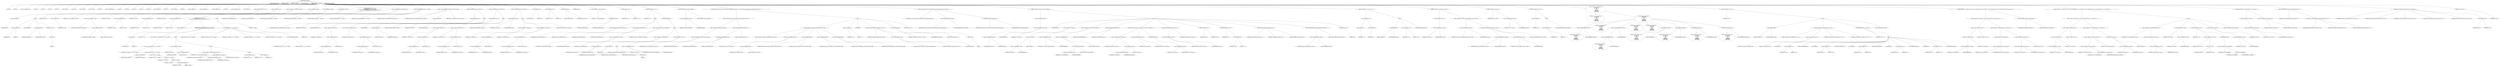digraph hostapd_notif_assoc {  
"1000129" [label = "(METHOD,hostapd_notif_assoc)" ]
"1000130" [label = "(PARAM,hostapd_data *hapd)" ]
"1000131" [label = "(PARAM,const u8 *addr)" ]
"1000132" [label = "(PARAM,const u8 *req_ies)" ]
"1000133" [label = "(PARAM,size_t req_ies_len)" ]
"1000134" [label = "(PARAM,int reassoc)" ]
"1000135" [label = "(BLOCK,,)" ]
"1000136" [label = "(LOCAL,v8: int)" ]
"1000137" [label = "(LOCAL,v9: int)" ]
"1000138" [label = "(LOCAL,v10: const unsigned __int8 *)" ]
"1000139" [label = "(LOCAL,v11: int)" ]
"1000140" [label = "(LOCAL,v12: int)" ]
"1000141" [label = "(LOCAL,v13: int)" ]
"1000142" [label = "(LOCAL,v14: int)" ]
"1000143" [label = "(LOCAL,v15: const u8 *)" ]
"1000144" [label = "(LOCAL,v16: size_t)" ]
"1000145" [label = "(LOCAL,v17: sta_info *)" ]
"1000146" [label = "(LOCAL,v18: sta_info *)" ]
"1000147" [label = "(LOCAL,v19: int)" ]
"1000148" [label = "(LOCAL,v20: wpa_state_machine *)" ]
"1000149" [label = "(LOCAL,v21: int)" ]
"1000150" [label = "(LOCAL,v22: int)" ]
"1000151" [label = "(LOCAL,v23: u8 *)" ]
"1000152" [label = "(LOCAL,v24: int)" ]
"1000153" [label = "(LOCAL,v25: u32)" ]
"1000154" [label = "(LOCAL,v26: unsigned int)" ]
"1000155" [label = "(LOCAL,v27: int)" ]
"1000156" [label = "(LOCAL,v28: wpa_event)" ]
"1000157" [label = "(LOCAL,v29: int)" ]
"1000158" [label = "(LOCAL,fmt: unsigned __int8 *)" ]
"1000159" [label = "(LOCAL,fmta: unsigned __int8 *)" ]
"1000160" [label = "(LOCAL,fmtb: unsigned __int8 *)" ]
"1000161" [label = "(LOCAL,v35: int)" ]
"1000162" [label = "(LOCAL,elems: ieee802_11_elems)" ]
"1000163" [label = "(LOCAL,buf: u8 [ 1064 ])" ]
"1000164" [label = "(CONTROL_STRUCTURE,if ( !addr ),if ( !addr ))" ]
"1000165" [label = "(<operator>.logicalNot,!addr)" ]
"1000166" [label = "(IDENTIFIER,addr,!addr)" ]
"1000167" [label = "(BLOCK,,)" ]
"1000168" [label = "(<operator>.assignment,v8 = 2)" ]
"1000169" [label = "(IDENTIFIER,v8,v8 = 2)" ]
"1000170" [label = "(LITERAL,2,v8 = 2)" ]
"1000171" [label = "(JUMP_TARGET,LABEL_30)" ]
"1000172" [label = "(wpa_printf,wpa_printf(v8, fmt))" ]
"1000173" [label = "(IDENTIFIER,v8,wpa_printf(v8, fmt))" ]
"1000174" [label = "(IDENTIFIER,fmt,wpa_printf(v8, fmt))" ]
"1000175" [label = "(RETURN,return -1;,return -1;)" ]
"1000176" [label = "(<operator>.minus,-1)" ]
"1000177" [label = "(LITERAL,1,-1)" ]
"1000178" [label = "(<operator>.assignment,v9 = *addr)" ]
"1000179" [label = "(IDENTIFIER,v9,v9 = *addr)" ]
"1000180" [label = "(<operator>.indirection,*addr)" ]
"1000181" [label = "(IDENTIFIER,addr,v9 = *addr)" ]
"1000182" [label = "(<operator>.assignment,v10 = (const unsigned __int8 *)addr[1])" ]
"1000183" [label = "(IDENTIFIER,v10,v10 = (const unsigned __int8 *)addr[1])" ]
"1000184" [label = "(<operator>.cast,(const unsigned __int8 *)addr[1])" ]
"1000185" [label = "(UNKNOWN,const unsigned __int8 *,const unsigned __int8 *)" ]
"1000186" [label = "(<operator>.indirectIndexAccess,addr[1])" ]
"1000187" [label = "(IDENTIFIER,addr,(const unsigned __int8 *)addr[1])" ]
"1000188" [label = "(LITERAL,1,(const unsigned __int8 *)addr[1])" ]
"1000189" [label = "(<operator>.assignment,v11 = addr[2])" ]
"1000190" [label = "(IDENTIFIER,v11,v11 = addr[2])" ]
"1000191" [label = "(<operator>.indirectIndexAccess,addr[2])" ]
"1000192" [label = "(IDENTIFIER,addr,v11 = addr[2])" ]
"1000193" [label = "(LITERAL,2,v11 = addr[2])" ]
"1000194" [label = "(<operator>.assignment,v12 = addr[3])" ]
"1000195" [label = "(IDENTIFIER,v12,v12 = addr[3])" ]
"1000196" [label = "(<operator>.indirectIndexAccess,addr[3])" ]
"1000197" [label = "(IDENTIFIER,addr,v12 = addr[3])" ]
"1000198" [label = "(LITERAL,3,v12 = addr[3])" ]
"1000199" [label = "(<operator>.assignment,v13 = addr[4])" ]
"1000200" [label = "(IDENTIFIER,v13,v13 = addr[4])" ]
"1000201" [label = "(<operator>.indirectIndexAccess,addr[4])" ]
"1000202" [label = "(IDENTIFIER,addr,v13 = addr[4])" ]
"1000203" [label = "(LITERAL,4,v13 = addr[4])" ]
"1000204" [label = "(CONTROL_STRUCTURE,if ( (v9 & 1) != 0\n    || !(v9 | (unsigned int)v10 | v11 | v12 | v13 | addr[5])\n    || (v35 = addr[4], v14 = memcmp(addr, hapd->own_addr, 6u), v13 = v35, !v14) ),if ( (v9 & 1) != 0\n    || !(v9 | (unsigned int)v10 | v11 | v12 | v13 | addr[5])\n    || (v35 = addr[4], v14 = memcmp(addr, hapd->own_addr, 6u), v13 = v35, !v14) ))" ]
"1000205" [label = "(<operator>.logicalOr,(v9 & 1) != 0\n    || !(v9 | (unsigned int)v10 | v11 | v12 | v13 | addr[5])\n    || (v35 = addr[4], v14 = memcmp(addr, hapd->own_addr, 6u), v13 = v35, !v14))" ]
"1000206" [label = "(<operator>.notEquals,(v9 & 1) != 0)" ]
"1000207" [label = "(<operator>.and,v9 & 1)" ]
"1000208" [label = "(IDENTIFIER,v9,v9 & 1)" ]
"1000209" [label = "(LITERAL,1,v9 & 1)" ]
"1000210" [label = "(LITERAL,0,(v9 & 1) != 0)" ]
"1000211" [label = "(<operator>.logicalOr,!(v9 | (unsigned int)v10 | v11 | v12 | v13 | addr[5])\n    || (v35 = addr[4], v14 = memcmp(addr, hapd->own_addr, 6u), v13 = v35, !v14))" ]
"1000212" [label = "(<operator>.logicalNot,!(v9 | (unsigned int)v10 | v11 | v12 | v13 | addr[5]))" ]
"1000213" [label = "(<operator>.or,v9 | (unsigned int)v10 | v11 | v12 | v13 | addr[5])" ]
"1000214" [label = "(IDENTIFIER,v9,v9 | (unsigned int)v10 | v11 | v12 | v13 | addr[5])" ]
"1000215" [label = "(<operator>.or,(unsigned int)v10 | v11 | v12 | v13 | addr[5])" ]
"1000216" [label = "(<operator>.cast,(unsigned int)v10)" ]
"1000217" [label = "(UNKNOWN,unsigned int,unsigned int)" ]
"1000218" [label = "(IDENTIFIER,v10,(unsigned int)v10)" ]
"1000219" [label = "(<operator>.or,v11 | v12 | v13 | addr[5])" ]
"1000220" [label = "(IDENTIFIER,v11,v11 | v12 | v13 | addr[5])" ]
"1000221" [label = "(<operator>.or,v12 | v13 | addr[5])" ]
"1000222" [label = "(IDENTIFIER,v12,v12 | v13 | addr[5])" ]
"1000223" [label = "(<operator>.or,v13 | addr[5])" ]
"1000224" [label = "(IDENTIFIER,v13,v13 | addr[5])" ]
"1000225" [label = "(<operator>.indirectIndexAccess,addr[5])" ]
"1000226" [label = "(IDENTIFIER,addr,v13 | addr[5])" ]
"1000227" [label = "(LITERAL,5,v13 | addr[5])" ]
"1000228" [label = "(BLOCK,,)" ]
"1000229" [label = "(<operator>.assignment,v35 = addr[4])" ]
"1000230" [label = "(IDENTIFIER,v35,v35 = addr[4])" ]
"1000231" [label = "(<operator>.indirectIndexAccess,addr[4])" ]
"1000232" [label = "(IDENTIFIER,addr,v35 = addr[4])" ]
"1000233" [label = "(LITERAL,4,v35 = addr[4])" ]
"1000234" [label = "(BLOCK,,)" ]
"1000235" [label = "(<operator>.assignment,v14 = memcmp(addr, hapd->own_addr, 6u))" ]
"1000236" [label = "(IDENTIFIER,v14,v14 = memcmp(addr, hapd->own_addr, 6u))" ]
"1000237" [label = "(memcmp,memcmp(addr, hapd->own_addr, 6u))" ]
"1000238" [label = "(IDENTIFIER,addr,memcmp(addr, hapd->own_addr, 6u))" ]
"1000239" [label = "(<operator>.indirectFieldAccess,hapd->own_addr)" ]
"1000240" [label = "(IDENTIFIER,hapd,memcmp(addr, hapd->own_addr, 6u))" ]
"1000241" [label = "(FIELD_IDENTIFIER,own_addr,own_addr)" ]
"1000242" [label = "(LITERAL,6u,memcmp(addr, hapd->own_addr, 6u))" ]
"1000243" [label = "(BLOCK,,)" ]
"1000244" [label = "(<operator>.assignment,v13 = v35)" ]
"1000245" [label = "(IDENTIFIER,v13,v13 = v35)" ]
"1000246" [label = "(IDENTIFIER,v35,v13 = v35)" ]
"1000247" [label = "(<operator>.logicalNot,!v14)" ]
"1000248" [label = "(IDENTIFIER,v14,!v14)" ]
"1000249" [label = "(BLOCK,,)" ]
"1000250" [label = "(wpa_printf,wpa_printf(2, v10, v11, v12, v13, addr[5]))" ]
"1000251" [label = "(LITERAL,2,wpa_printf(2, v10, v11, v12, v13, addr[5]))" ]
"1000252" [label = "(IDENTIFIER,v10,wpa_printf(2, v10, v11, v12, v13, addr[5]))" ]
"1000253" [label = "(IDENTIFIER,v11,wpa_printf(2, v10, v11, v12, v13, addr[5]))" ]
"1000254" [label = "(IDENTIFIER,v12,wpa_printf(2, v10, v11, v12, v13, addr[5]))" ]
"1000255" [label = "(IDENTIFIER,v13,wpa_printf(2, v10, v11, v12, v13, addr[5]))" ]
"1000256" [label = "(<operator>.indirectIndexAccess,addr[5])" ]
"1000257" [label = "(IDENTIFIER,addr,wpa_printf(2, v10, v11, v12, v13, addr[5]))" ]
"1000258" [label = "(LITERAL,5,wpa_printf(2, v10, v11, v12, v13, addr[5]))" ]
"1000259" [label = "(RETURN,return 0;,return 0;)" ]
"1000260" [label = "(LITERAL,0,return 0;)" ]
"1000261" [label = "(random_add_randomness,random_add_randomness(addr, 6u))" ]
"1000262" [label = "(IDENTIFIER,addr,random_add_randomness(addr, 6u))" ]
"1000263" [label = "(LITERAL,6u,random_add_randomness(addr, 6u))" ]
"1000264" [label = "(hostapd_logger,hostapd_logger(hapd, addr, 1u, 2, \"associated\"))" ]
"1000265" [label = "(IDENTIFIER,hapd,hostapd_logger(hapd, addr, 1u, 2, \"associated\"))" ]
"1000266" [label = "(IDENTIFIER,addr,hostapd_logger(hapd, addr, 1u, 2, \"associated\"))" ]
"1000267" [label = "(LITERAL,1u,hostapd_logger(hapd, addr, 1u, 2, \"associated\"))" ]
"1000268" [label = "(LITERAL,2,hostapd_logger(hapd, addr, 1u, 2, \"associated\"))" ]
"1000269" [label = "(LITERAL,\"associated\",hostapd_logger(hapd, addr, 1u, 2, \"associated\"))" ]
"1000270" [label = "(ieee802_11_parse_elems,ieee802_11_parse_elems(req_ies, req_ies_len, &elems, 0))" ]
"1000271" [label = "(IDENTIFIER,req_ies,ieee802_11_parse_elems(req_ies, req_ies_len, &elems, 0))" ]
"1000272" [label = "(IDENTIFIER,req_ies_len,ieee802_11_parse_elems(req_ies, req_ies_len, &elems, 0))" ]
"1000273" [label = "(<operator>.addressOf,&elems)" ]
"1000274" [label = "(IDENTIFIER,elems,ieee802_11_parse_elems(req_ies, req_ies_len, &elems, 0))" ]
"1000275" [label = "(LITERAL,0,ieee802_11_parse_elems(req_ies, req_ies_len, &elems, 0))" ]
"1000276" [label = "(CONTROL_STRUCTURE,if ( elems.wps_ie ),if ( elems.wps_ie ))" ]
"1000277" [label = "(<operator>.fieldAccess,elems.wps_ie)" ]
"1000278" [label = "(IDENTIFIER,elems,if ( elems.wps_ie ))" ]
"1000279" [label = "(FIELD_IDENTIFIER,wps_ie,wps_ie)" ]
"1000280" [label = "(BLOCK,,)" ]
"1000281" [label = "(<operator>.assignment,v15 = elems.wps_ie - 2)" ]
"1000282" [label = "(IDENTIFIER,v15,v15 = elems.wps_ie - 2)" ]
"1000283" [label = "(<operator>.subtraction,elems.wps_ie - 2)" ]
"1000284" [label = "(<operator>.fieldAccess,elems.wps_ie)" ]
"1000285" [label = "(IDENTIFIER,elems,elems.wps_ie - 2)" ]
"1000286" [label = "(FIELD_IDENTIFIER,wps_ie,wps_ie)" ]
"1000287" [label = "(LITERAL,2,elems.wps_ie - 2)" ]
"1000288" [label = "(<operator>.assignment,v16 = elems.wps_ie_len + 2)" ]
"1000289" [label = "(IDENTIFIER,v16,v16 = elems.wps_ie_len + 2)" ]
"1000290" [label = "(<operator>.addition,elems.wps_ie_len + 2)" ]
"1000291" [label = "(<operator>.fieldAccess,elems.wps_ie_len)" ]
"1000292" [label = "(IDENTIFIER,elems,elems.wps_ie_len + 2)" ]
"1000293" [label = "(FIELD_IDENTIFIER,wps_ie_len,wps_ie_len)" ]
"1000294" [label = "(LITERAL,2,elems.wps_ie_len + 2)" ]
"1000295" [label = "(JUMP_TARGET,LABEL_11)" ]
"1000296" [label = "(wpa_printf,wpa_printf(2, fmta))" ]
"1000297" [label = "(LITERAL,2,wpa_printf(2, fmta))" ]
"1000298" [label = "(IDENTIFIER,fmta,wpa_printf(2, fmta))" ]
"1000299" [label = "(CONTROL_STRUCTURE,goto LABEL_15;,goto LABEL_15;)" ]
"1000300" [label = "(CONTROL_STRUCTURE,if ( elems.rsn_ie ),if ( elems.rsn_ie ))" ]
"1000301" [label = "(<operator>.fieldAccess,elems.rsn_ie)" ]
"1000302" [label = "(IDENTIFIER,elems,if ( elems.rsn_ie ))" ]
"1000303" [label = "(FIELD_IDENTIFIER,rsn_ie,rsn_ie)" ]
"1000304" [label = "(BLOCK,,)" ]
"1000305" [label = "(<operator>.assignment,v15 = elems.rsn_ie - 2)" ]
"1000306" [label = "(IDENTIFIER,v15,v15 = elems.rsn_ie - 2)" ]
"1000307" [label = "(<operator>.subtraction,elems.rsn_ie - 2)" ]
"1000308" [label = "(<operator>.fieldAccess,elems.rsn_ie)" ]
"1000309" [label = "(IDENTIFIER,elems,elems.rsn_ie - 2)" ]
"1000310" [label = "(FIELD_IDENTIFIER,rsn_ie,rsn_ie)" ]
"1000311" [label = "(LITERAL,2,elems.rsn_ie - 2)" ]
"1000312" [label = "(<operator>.assignment,v16 = elems.rsn_ie_len + 2)" ]
"1000313" [label = "(IDENTIFIER,v16,v16 = elems.rsn_ie_len + 2)" ]
"1000314" [label = "(<operator>.addition,elems.rsn_ie_len + 2)" ]
"1000315" [label = "(<operator>.fieldAccess,elems.rsn_ie_len)" ]
"1000316" [label = "(IDENTIFIER,elems,elems.rsn_ie_len + 2)" ]
"1000317" [label = "(FIELD_IDENTIFIER,rsn_ie_len,rsn_ie_len)" ]
"1000318" [label = "(LITERAL,2,elems.rsn_ie_len + 2)" ]
"1000319" [label = "(CONTROL_STRUCTURE,goto LABEL_11;,goto LABEL_11;)" ]
"1000320" [label = "(CONTROL_STRUCTURE,if ( elems.wpa_ie ),if ( elems.wpa_ie ))" ]
"1000321" [label = "(<operator>.fieldAccess,elems.wpa_ie)" ]
"1000322" [label = "(IDENTIFIER,elems,if ( elems.wpa_ie ))" ]
"1000323" [label = "(FIELD_IDENTIFIER,wpa_ie,wpa_ie)" ]
"1000324" [label = "(BLOCK,,)" ]
"1000325" [label = "(<operator>.assignment,v15 = elems.wpa_ie - 2)" ]
"1000326" [label = "(IDENTIFIER,v15,v15 = elems.wpa_ie - 2)" ]
"1000327" [label = "(<operator>.subtraction,elems.wpa_ie - 2)" ]
"1000328" [label = "(<operator>.fieldAccess,elems.wpa_ie)" ]
"1000329" [label = "(IDENTIFIER,elems,elems.wpa_ie - 2)" ]
"1000330" [label = "(FIELD_IDENTIFIER,wpa_ie,wpa_ie)" ]
"1000331" [label = "(LITERAL,2,elems.wpa_ie - 2)" ]
"1000332" [label = "(<operator>.assignment,v16 = elems.wpa_ie_len + 2)" ]
"1000333" [label = "(IDENTIFIER,v16,v16 = elems.wpa_ie_len + 2)" ]
"1000334" [label = "(<operator>.addition,elems.wpa_ie_len + 2)" ]
"1000335" [label = "(<operator>.fieldAccess,elems.wpa_ie_len)" ]
"1000336" [label = "(IDENTIFIER,elems,elems.wpa_ie_len + 2)" ]
"1000337" [label = "(FIELD_IDENTIFIER,wpa_ie_len,wpa_ie_len)" ]
"1000338" [label = "(LITERAL,2,elems.wpa_ie_len + 2)" ]
"1000339" [label = "(CONTROL_STRUCTURE,goto LABEL_11;,goto LABEL_11;)" ]
"1000340" [label = "(<operator>.assignment,v16 = 0)" ]
"1000341" [label = "(IDENTIFIER,v16,v16 = 0)" ]
"1000342" [label = "(LITERAL,0,v16 = 0)" ]
"1000343" [label = "(<operator>.assignment,v15 = 0)" ]
"1000344" [label = "(IDENTIFIER,v15,v15 = 0)" ]
"1000345" [label = "(LITERAL,0,v15 = 0)" ]
"1000346" [label = "(wpa_printf,wpa_printf(2, fmta))" ]
"1000347" [label = "(LITERAL,2,wpa_printf(2, fmta))" ]
"1000348" [label = "(IDENTIFIER,fmta,wpa_printf(2, fmta))" ]
"1000349" [label = "(JUMP_TARGET,LABEL_15)" ]
"1000350" [label = "(<operator>.assignment,v17 = ap_get_sta(hapd, addr))" ]
"1000351" [label = "(IDENTIFIER,v17,v17 = ap_get_sta(hapd, addr))" ]
"1000352" [label = "(ap_get_sta,ap_get_sta(hapd, addr))" ]
"1000353" [label = "(IDENTIFIER,hapd,ap_get_sta(hapd, addr))" ]
"1000354" [label = "(IDENTIFIER,addr,ap_get_sta(hapd, addr))" ]
"1000355" [label = "(<operator>.assignment,v18 = v17)" ]
"1000356" [label = "(IDENTIFIER,v18,v18 = v17)" ]
"1000357" [label = "(IDENTIFIER,v17,v18 = v17)" ]
"1000358" [label = "(CONTROL_STRUCTURE,if ( v17 ),if ( v17 ))" ]
"1000359" [label = "(IDENTIFIER,v17,if ( v17 ))" ]
"1000360" [label = "(BLOCK,,)" ]
"1000361" [label = "(ap_sta_no_session_timeout,ap_sta_no_session_timeout(hapd, v17))" ]
"1000362" [label = "(IDENTIFIER,hapd,ap_sta_no_session_timeout(hapd, v17))" ]
"1000363" [label = "(IDENTIFIER,v17,ap_sta_no_session_timeout(hapd, v17))" ]
"1000364" [label = "(accounting_sta_stop,accounting_sta_stop(hapd, v18))" ]
"1000365" [label = "(IDENTIFIER,hapd,accounting_sta_stop(hapd, v18))" ]
"1000366" [label = "(IDENTIFIER,v18,accounting_sta_stop(hapd, v18))" ]
"1000367" [label = "(<operator>.assignment,v18->timeout_next = STA_NULLFUNC)" ]
"1000368" [label = "(<operator>.indirectFieldAccess,v18->timeout_next)" ]
"1000369" [label = "(IDENTIFIER,v18,v18->timeout_next = STA_NULLFUNC)" ]
"1000370" [label = "(FIELD_IDENTIFIER,timeout_next,timeout_next)" ]
"1000371" [label = "(IDENTIFIER,STA_NULLFUNC,v18->timeout_next = STA_NULLFUNC)" ]
"1000372" [label = "(CONTROL_STRUCTURE,else,else)" ]
"1000373" [label = "(BLOCK,,)" ]
"1000374" [label = "(<operator>.assignment,v18 = ap_sta_add(hapd, addr))" ]
"1000375" [label = "(IDENTIFIER,v18,v18 = ap_sta_add(hapd, addr))" ]
"1000376" [label = "(ap_sta_add,ap_sta_add(hapd, addr))" ]
"1000377" [label = "(IDENTIFIER,hapd,ap_sta_add(hapd, addr))" ]
"1000378" [label = "(IDENTIFIER,addr,ap_sta_add(hapd, addr))" ]
"1000379" [label = "(CONTROL_STRUCTURE,if ( !v18 ),if ( !v18 ))" ]
"1000380" [label = "(<operator>.logicalNot,!v18)" ]
"1000381" [label = "(IDENTIFIER,v18,!v18)" ]
"1000382" [label = "(BLOCK,,)" ]
"1000383" [label = "(hostapd_drv_sta_disassoc,hostapd_drv_sta_disassoc(hapd, addr, 5))" ]
"1000384" [label = "(IDENTIFIER,hapd,hostapd_drv_sta_disassoc(hapd, addr, 5))" ]
"1000385" [label = "(IDENTIFIER,addr,hostapd_drv_sta_disassoc(hapd, addr, 5))" ]
"1000386" [label = "(LITERAL,5,hostapd_drv_sta_disassoc(hapd, addr, 5))" ]
"1000387" [label = "(RETURN,return -1;,return -1;)" ]
"1000388" [label = "(<operator>.minus,-1)" ]
"1000389" [label = "(LITERAL,1,-1)" ]
"1000390" [label = "(<operators>.assignmentAnd,v18->flags &= 0xFFFECFFF)" ]
"1000391" [label = "(<operator>.indirectFieldAccess,v18->flags)" ]
"1000392" [label = "(IDENTIFIER,v18,v18->flags &= 0xFFFECFFF)" ]
"1000393" [label = "(FIELD_IDENTIFIER,flags,flags)" ]
"1000394" [label = "(LITERAL,0xFFFECFFF,v18->flags &= 0xFFFECFFF)" ]
"1000395" [label = "(CONTROL_STRUCTURE,if ( !hapd->iface->drv_max_acl_mac_addrs && hostapd_check_acl(hapd, addr, 0) != 1 ),if ( !hapd->iface->drv_max_acl_mac_addrs && hostapd_check_acl(hapd, addr, 0) != 1 ))" ]
"1000396" [label = "(<operator>.logicalAnd,!hapd->iface->drv_max_acl_mac_addrs && hostapd_check_acl(hapd, addr, 0) != 1)" ]
"1000397" [label = "(<operator>.logicalNot,!hapd->iface->drv_max_acl_mac_addrs)" ]
"1000398" [label = "(<operator>.indirectFieldAccess,hapd->iface->drv_max_acl_mac_addrs)" ]
"1000399" [label = "(<operator>.indirectFieldAccess,hapd->iface)" ]
"1000400" [label = "(IDENTIFIER,hapd,!hapd->iface->drv_max_acl_mac_addrs)" ]
"1000401" [label = "(FIELD_IDENTIFIER,iface,iface)" ]
"1000402" [label = "(FIELD_IDENTIFIER,drv_max_acl_mac_addrs,drv_max_acl_mac_addrs)" ]
"1000403" [label = "(<operator>.notEquals,hostapd_check_acl(hapd, addr, 0) != 1)" ]
"1000404" [label = "(hostapd_check_acl,hostapd_check_acl(hapd, addr, 0))" ]
"1000405" [label = "(IDENTIFIER,hapd,hostapd_check_acl(hapd, addr, 0))" ]
"1000406" [label = "(IDENTIFIER,addr,hostapd_check_acl(hapd, addr, 0))" ]
"1000407" [label = "(LITERAL,0,hostapd_check_acl(hapd, addr, 0))" ]
"1000408" [label = "(LITERAL,1,hostapd_check_acl(hapd, addr, 0) != 1)" ]
"1000409" [label = "(BLOCK,,)" ]
"1000410" [label = "(wpa_printf,wpa_printf(3, (const unsigned __int8 *)addr[2], addr[3], addr[4], addr[5]))" ]
"1000411" [label = "(LITERAL,3,wpa_printf(3, (const unsigned __int8 *)addr[2], addr[3], addr[4], addr[5]))" ]
"1000412" [label = "(<operator>.cast,(const unsigned __int8 *)addr[2])" ]
"1000413" [label = "(UNKNOWN,const unsigned __int8 *,const unsigned __int8 *)" ]
"1000414" [label = "(<operator>.indirectIndexAccess,addr[2])" ]
"1000415" [label = "(IDENTIFIER,addr,(const unsigned __int8 *)addr[2])" ]
"1000416" [label = "(LITERAL,2,(const unsigned __int8 *)addr[2])" ]
"1000417" [label = "(<operator>.indirectIndexAccess,addr[3])" ]
"1000418" [label = "(IDENTIFIER,addr,wpa_printf(3, (const unsigned __int8 *)addr[2], addr[3], addr[4], addr[5]))" ]
"1000419" [label = "(LITERAL,3,wpa_printf(3, (const unsigned __int8 *)addr[2], addr[3], addr[4], addr[5]))" ]
"1000420" [label = "(<operator>.indirectIndexAccess,addr[4])" ]
"1000421" [label = "(IDENTIFIER,addr,wpa_printf(3, (const unsigned __int8 *)addr[2], addr[3], addr[4], addr[5]))" ]
"1000422" [label = "(LITERAL,4,wpa_printf(3, (const unsigned __int8 *)addr[2], addr[3], addr[4], addr[5]))" ]
"1000423" [label = "(<operator>.indirectIndexAccess,addr[5])" ]
"1000424" [label = "(IDENTIFIER,addr,wpa_printf(3, (const unsigned __int8 *)addr[2], addr[3], addr[4], addr[5]))" ]
"1000425" [label = "(LITERAL,5,wpa_printf(3, (const unsigned __int8 *)addr[2], addr[3], addr[4], addr[5]))" ]
"1000426" [label = "(<operator>.assignment,v19 = 1)" ]
"1000427" [label = "(IDENTIFIER,v19,v19 = 1)" ]
"1000428" [label = "(LITERAL,1,v19 = 1)" ]
"1000429" [label = "(JUMP_TARGET,fail)" ]
"1000430" [label = "(hostapd_drv_sta_disassoc,hostapd_drv_sta_disassoc(hapd, v18->addr, v19))" ]
"1000431" [label = "(IDENTIFIER,hapd,hostapd_drv_sta_disassoc(hapd, v18->addr, v19))" ]
"1000432" [label = "(<operator>.indirectFieldAccess,v18->addr)" ]
"1000433" [label = "(IDENTIFIER,v18,hostapd_drv_sta_disassoc(hapd, v18->addr, v19))" ]
"1000434" [label = "(FIELD_IDENTIFIER,addr,addr)" ]
"1000435" [label = "(IDENTIFIER,v19,hostapd_drv_sta_disassoc(hapd, v18->addr, v19))" ]
"1000436" [label = "(ap_free_sta,ap_free_sta(hapd, v18))" ]
"1000437" [label = "(IDENTIFIER,hapd,ap_free_sta(hapd, v18))" ]
"1000438" [label = "(IDENTIFIER,v18,ap_free_sta(hapd, v18))" ]
"1000439" [label = "(RETURN,return -1;,return -1;)" ]
"1000440" [label = "(<operator>.minus,-1)" ]
"1000441" [label = "(LITERAL,1,-1)" ]
"1000442" [label = "(ap_copy_sta_supp_op_classes,ap_copy_sta_supp_op_classes(v18, elems.supp_op_classes, elems.supp_op_classes_len))" ]
"1000443" [label = "(IDENTIFIER,v18,ap_copy_sta_supp_op_classes(v18, elems.supp_op_classes, elems.supp_op_classes_len))" ]
"1000444" [label = "(<operator>.fieldAccess,elems.supp_op_classes)" ]
"1000445" [label = "(IDENTIFIER,elems,ap_copy_sta_supp_op_classes(v18, elems.supp_op_classes, elems.supp_op_classes_len))" ]
"1000446" [label = "(FIELD_IDENTIFIER,supp_op_classes,supp_op_classes)" ]
"1000447" [label = "(<operator>.fieldAccess,elems.supp_op_classes_len)" ]
"1000448" [label = "(IDENTIFIER,elems,ap_copy_sta_supp_op_classes(v18, elems.supp_op_classes, elems.supp_op_classes_len))" ]
"1000449" [label = "(FIELD_IDENTIFIER,supp_op_classes_len,supp_op_classes_len)" ]
"1000450" [label = "(CONTROL_STRUCTURE,if ( !hapd->conf->wpa ),if ( !hapd->conf->wpa ))" ]
"1000451" [label = "(<operator>.logicalNot,!hapd->conf->wpa)" ]
"1000452" [label = "(<operator>.indirectFieldAccess,hapd->conf->wpa)" ]
"1000453" [label = "(<operator>.indirectFieldAccess,hapd->conf)" ]
"1000454" [label = "(IDENTIFIER,hapd,!hapd->conf->wpa)" ]
"1000455" [label = "(FIELD_IDENTIFIER,conf,conf)" ]
"1000456" [label = "(FIELD_IDENTIFIER,wpa,wpa)" ]
"1000457" [label = "(BLOCK,,)" ]
"1000458" [label = "(JUMP_TARGET,LABEL_52)" ]
"1000459" [label = "(<operator>.assignment,v27 = v18->flags & 2)" ]
"1000460" [label = "(IDENTIFIER,v27,v27 = v18->flags & 2)" ]
"1000461" [label = "(<operator>.and,v18->flags & 2)" ]
"1000462" [label = "(<operator>.indirectFieldAccess,v18->flags)" ]
"1000463" [label = "(IDENTIFIER,v18,v18->flags & 2)" ]
"1000464" [label = "(FIELD_IDENTIFIER,flags,flags)" ]
"1000465" [label = "(LITERAL,2,v18->flags & 2)" ]
"1000466" [label = "(<operator>.assignment,v18->flags = v18->flags & 0xFFF7FFFF | 3)" ]
"1000467" [label = "(<operator>.indirectFieldAccess,v18->flags)" ]
"1000468" [label = "(IDENTIFIER,v18,v18->flags = v18->flags & 0xFFF7FFFF | 3)" ]
"1000469" [label = "(FIELD_IDENTIFIER,flags,flags)" ]
"1000470" [label = "(<operator>.or,v18->flags & 0xFFF7FFFF | 3)" ]
"1000471" [label = "(<operator>.and,v18->flags & 0xFFF7FFFF)" ]
"1000472" [label = "(<operator>.indirectFieldAccess,v18->flags)" ]
"1000473" [label = "(IDENTIFIER,v18,v18->flags & 0xFFF7FFFF)" ]
"1000474" [label = "(FIELD_IDENTIFIER,flags,flags)" ]
"1000475" [label = "(LITERAL,0xFFF7FFFF,v18->flags & 0xFFF7FFFF)" ]
"1000476" [label = "(LITERAL,3,v18->flags & 0xFFF7FFFF | 3)" ]
"1000477" [label = "(hostapd_set_sta_flags,hostapd_set_sta_flags(hapd, v18))" ]
"1000478" [label = "(IDENTIFIER,hapd,hostapd_set_sta_flags(hapd, v18))" ]
"1000479" [label = "(IDENTIFIER,v18,hostapd_set_sta_flags(hapd, v18))" ]
"1000480" [label = "(CONTROL_STRUCTURE,if ( reassoc && v18->auth_alg == 2 ),if ( reassoc && v18->auth_alg == 2 ))" ]
"1000481" [label = "(<operator>.logicalAnd,reassoc && v18->auth_alg == 2)" ]
"1000482" [label = "(IDENTIFIER,reassoc,reassoc && v18->auth_alg == 2)" ]
"1000483" [label = "(<operator>.equals,v18->auth_alg == 2)" ]
"1000484" [label = "(<operator>.indirectFieldAccess,v18->auth_alg)" ]
"1000485" [label = "(IDENTIFIER,v18,v18->auth_alg == 2)" ]
"1000486" [label = "(FIELD_IDENTIFIER,auth_alg,auth_alg)" ]
"1000487" [label = "(LITERAL,2,v18->auth_alg == 2)" ]
"1000488" [label = "(<operator>.assignment,v28 = WPA_ASSOC_FT)" ]
"1000489" [label = "(IDENTIFIER,v28,v28 = WPA_ASSOC_FT)" ]
"1000490" [label = "(IDENTIFIER,WPA_ASSOC_FT,v28 = WPA_ASSOC_FT)" ]
"1000491" [label = "(CONTROL_STRUCTURE,else,else)" ]
"1000492" [label = "(<operator>.assignment,v28 = WPA_ASSOC)" ]
"1000493" [label = "(IDENTIFIER,v28,v28 = WPA_ASSOC)" ]
"1000494" [label = "(IDENTIFIER,WPA_ASSOC,v28 = WPA_ASSOC)" ]
"1000495" [label = "(wpa_auth_sm_event,wpa_auth_sm_event(v18->wpa_sm, v28))" ]
"1000496" [label = "(<operator>.indirectFieldAccess,v18->wpa_sm)" ]
"1000497" [label = "(IDENTIFIER,v18,wpa_auth_sm_event(v18->wpa_sm, v28))" ]
"1000498" [label = "(FIELD_IDENTIFIER,wpa_sm,wpa_sm)" ]
"1000499" [label = "(IDENTIFIER,v28,wpa_auth_sm_event(v18->wpa_sm, v28))" ]
"1000500" [label = "(<operator>.assignment,v29 = v27)" ]
"1000501" [label = "(IDENTIFIER,v29,v29 = v27)" ]
"1000502" [label = "(IDENTIFIER,v27,v29 = v27)" ]
"1000503" [label = "(CONTROL_STRUCTURE,if ( v27 ),if ( v27 ))" ]
"1000504" [label = "(IDENTIFIER,v27,if ( v27 ))" ]
"1000505" [label = "(<operator>.assignment,v29 = 1)" ]
"1000506" [label = "(IDENTIFIER,v29,v29 = 1)" ]
"1000507" [label = "(LITERAL,1,v29 = 1)" ]
"1000508" [label = "(hostapd_new_assoc_sta,hostapd_new_assoc_sta(hapd, v18, v29))" ]
"1000509" [label = "(IDENTIFIER,hapd,hostapd_new_assoc_sta(hapd, v18, v29))" ]
"1000510" [label = "(IDENTIFIER,v18,hostapd_new_assoc_sta(hapd, v18, v29))" ]
"1000511" [label = "(IDENTIFIER,v29,hostapd_new_assoc_sta(hapd, v18, v29))" ]
"1000512" [label = "(ieee802_1x_notify_port_enabled,ieee802_1x_notify_port_enabled(v18->eapol_sm, 1))" ]
"1000513" [label = "(<operator>.indirectFieldAccess,v18->eapol_sm)" ]
"1000514" [label = "(IDENTIFIER,v18,ieee802_1x_notify_port_enabled(v18->eapol_sm, 1))" ]
"1000515" [label = "(FIELD_IDENTIFIER,eapol_sm,eapol_sm)" ]
"1000516" [label = "(LITERAL,1,ieee802_1x_notify_port_enabled(v18->eapol_sm, 1))" ]
"1000517" [label = "(RETURN,return 0;,return 0;)" ]
"1000518" [label = "(LITERAL,0,return 0;)" ]
"1000519" [label = "(CONTROL_STRUCTURE,if ( !v15 || !v16 ),if ( !v15 || !v16 ))" ]
"1000520" [label = "(<operator>.logicalOr,!v15 || !v16)" ]
"1000521" [label = "(<operator>.logicalNot,!v15)" ]
"1000522" [label = "(IDENTIFIER,v15,!v15)" ]
"1000523" [label = "(<operator>.logicalNot,!v16)" ]
"1000524" [label = "(IDENTIFIER,v16,!v16)" ]
"1000525" [label = "(BLOCK,,)" ]
"1000526" [label = "(wpa_printf,wpa_printf(2, fmt))" ]
"1000527" [label = "(LITERAL,2,wpa_printf(2, fmt))" ]
"1000528" [label = "(IDENTIFIER,fmt,wpa_printf(2, fmt))" ]
"1000529" [label = "(<operator>.assignment,v19 = 13)" ]
"1000530" [label = "(IDENTIFIER,v19,v19 = 13)" ]
"1000531" [label = "(LITERAL,13,v19 = 13)" ]
"1000532" [label = "(CONTROL_STRUCTURE,goto fail;,goto fail;)" ]
"1000533" [label = "(CONTROL_STRUCTURE,if ( !v18->wpa_sm ),if ( !v18->wpa_sm ))" ]
"1000534" [label = "(<operator>.logicalNot,!v18->wpa_sm)" ]
"1000535" [label = "(<operator>.indirectFieldAccess,v18->wpa_sm)" ]
"1000536" [label = "(IDENTIFIER,v18,!v18->wpa_sm)" ]
"1000537" [label = "(FIELD_IDENTIFIER,wpa_sm,wpa_sm)" ]
"1000538" [label = "(<operator>.assignment,v18->wpa_sm = wpa_auth_sta_init(hapd->wpa_auth, v18->addr, 0))" ]
"1000539" [label = "(<operator>.indirectFieldAccess,v18->wpa_sm)" ]
"1000540" [label = "(IDENTIFIER,v18,v18->wpa_sm = wpa_auth_sta_init(hapd->wpa_auth, v18->addr, 0))" ]
"1000541" [label = "(FIELD_IDENTIFIER,wpa_sm,wpa_sm)" ]
"1000542" [label = "(wpa_auth_sta_init,wpa_auth_sta_init(hapd->wpa_auth, v18->addr, 0))" ]
"1000543" [label = "(<operator>.indirectFieldAccess,hapd->wpa_auth)" ]
"1000544" [label = "(IDENTIFIER,hapd,wpa_auth_sta_init(hapd->wpa_auth, v18->addr, 0))" ]
"1000545" [label = "(FIELD_IDENTIFIER,wpa_auth,wpa_auth)" ]
"1000546" [label = "(<operator>.indirectFieldAccess,v18->addr)" ]
"1000547" [label = "(IDENTIFIER,v18,wpa_auth_sta_init(hapd->wpa_auth, v18->addr, 0))" ]
"1000548" [label = "(FIELD_IDENTIFIER,addr,addr)" ]
"1000549" [label = "(LITERAL,0,wpa_auth_sta_init(hapd->wpa_auth, v18->addr, 0))" ]
"1000550" [label = "(<operator>.assignment,v20 = v18->wpa_sm)" ]
"1000551" [label = "(IDENTIFIER,v20,v20 = v18->wpa_sm)" ]
"1000552" [label = "(<operator>.indirectFieldAccess,v18->wpa_sm)" ]
"1000553" [label = "(IDENTIFIER,v18,v20 = v18->wpa_sm)" ]
"1000554" [label = "(FIELD_IDENTIFIER,wpa_sm,wpa_sm)" ]
"1000555" [label = "(CONTROL_STRUCTURE,if ( !v20 ),if ( !v20 ))" ]
"1000556" [label = "(<operator>.logicalNot,!v20)" ]
"1000557" [label = "(IDENTIFIER,v20,!v20)" ]
"1000558" [label = "(BLOCK,,)" ]
"1000559" [label = "(<operator>.assignment,v8 = 5)" ]
"1000560" [label = "(IDENTIFIER,v8,v8 = 5)" ]
"1000561" [label = "(LITERAL,5,v8 = 5)" ]
"1000562" [label = "(CONTROL_STRUCTURE,goto LABEL_30;,goto LABEL_30;)" ]
"1000563" [label = "(<operator>.assignment,v21 = wpa_validate_wpa_ie(\n          hapd->wpa_auth,\n          v20,\n          hapd->iface->freq,\n          v15,\n          v16,\n          elems.mdie,\n          elems.mdie_len,\n          elems.owe_dh,\n          elems.owe_dh_len))" ]
"1000564" [label = "(IDENTIFIER,v21,v21 = wpa_validate_wpa_ie(\n          hapd->wpa_auth,\n          v20,\n          hapd->iface->freq,\n          v15,\n          v16,\n          elems.mdie,\n          elems.mdie_len,\n          elems.owe_dh,\n          elems.owe_dh_len))" ]
"1000565" [label = "(wpa_validate_wpa_ie,wpa_validate_wpa_ie(\n          hapd->wpa_auth,\n          v20,\n          hapd->iface->freq,\n          v15,\n          v16,\n          elems.mdie,\n          elems.mdie_len,\n          elems.owe_dh,\n          elems.owe_dh_len))" ]
"1000566" [label = "(<operator>.indirectFieldAccess,hapd->wpa_auth)" ]
"1000567" [label = "(IDENTIFIER,hapd,wpa_validate_wpa_ie(\n          hapd->wpa_auth,\n          v20,\n          hapd->iface->freq,\n          v15,\n          v16,\n          elems.mdie,\n          elems.mdie_len,\n          elems.owe_dh,\n          elems.owe_dh_len))" ]
"1000568" [label = "(FIELD_IDENTIFIER,wpa_auth,wpa_auth)" ]
"1000569" [label = "(IDENTIFIER,v20,wpa_validate_wpa_ie(\n          hapd->wpa_auth,\n          v20,\n          hapd->iface->freq,\n          v15,\n          v16,\n          elems.mdie,\n          elems.mdie_len,\n          elems.owe_dh,\n          elems.owe_dh_len))" ]
"1000570" [label = "(<operator>.indirectFieldAccess,hapd->iface->freq)" ]
"1000571" [label = "(<operator>.indirectFieldAccess,hapd->iface)" ]
"1000572" [label = "(IDENTIFIER,hapd,wpa_validate_wpa_ie(\n          hapd->wpa_auth,\n          v20,\n          hapd->iface->freq,\n          v15,\n          v16,\n          elems.mdie,\n          elems.mdie_len,\n          elems.owe_dh,\n          elems.owe_dh_len))" ]
"1000573" [label = "(FIELD_IDENTIFIER,iface,iface)" ]
"1000574" [label = "(FIELD_IDENTIFIER,freq,freq)" ]
"1000575" [label = "(IDENTIFIER,v15,wpa_validate_wpa_ie(\n          hapd->wpa_auth,\n          v20,\n          hapd->iface->freq,\n          v15,\n          v16,\n          elems.mdie,\n          elems.mdie_len,\n          elems.owe_dh,\n          elems.owe_dh_len))" ]
"1000576" [label = "(IDENTIFIER,v16,wpa_validate_wpa_ie(\n          hapd->wpa_auth,\n          v20,\n          hapd->iface->freq,\n          v15,\n          v16,\n          elems.mdie,\n          elems.mdie_len,\n          elems.owe_dh,\n          elems.owe_dh_len))" ]
"1000577" [label = "(<operator>.fieldAccess,elems.mdie)" ]
"1000578" [label = "(IDENTIFIER,elems,wpa_validate_wpa_ie(\n          hapd->wpa_auth,\n          v20,\n          hapd->iface->freq,\n          v15,\n          v16,\n          elems.mdie,\n          elems.mdie_len,\n          elems.owe_dh,\n          elems.owe_dh_len))" ]
"1000579" [label = "(FIELD_IDENTIFIER,mdie,mdie)" ]
"1000580" [label = "(<operator>.fieldAccess,elems.mdie_len)" ]
"1000581" [label = "(IDENTIFIER,elems,wpa_validate_wpa_ie(\n          hapd->wpa_auth,\n          v20,\n          hapd->iface->freq,\n          v15,\n          v16,\n          elems.mdie,\n          elems.mdie_len,\n          elems.owe_dh,\n          elems.owe_dh_len))" ]
"1000582" [label = "(FIELD_IDENTIFIER,mdie_len,mdie_len)" ]
"1000583" [label = "(<operator>.fieldAccess,elems.owe_dh)" ]
"1000584" [label = "(IDENTIFIER,elems,wpa_validate_wpa_ie(\n          hapd->wpa_auth,\n          v20,\n          hapd->iface->freq,\n          v15,\n          v16,\n          elems.mdie,\n          elems.mdie_len,\n          elems.owe_dh,\n          elems.owe_dh_len))" ]
"1000585" [label = "(FIELD_IDENTIFIER,owe_dh,owe_dh)" ]
"1000586" [label = "(<operator>.fieldAccess,elems.owe_dh_len)" ]
"1000587" [label = "(IDENTIFIER,elems,wpa_validate_wpa_ie(\n          hapd->wpa_auth,\n          v20,\n          hapd->iface->freq,\n          v15,\n          v16,\n          elems.mdie,\n          elems.mdie_len,\n          elems.owe_dh,\n          elems.owe_dh_len))" ]
"1000588" [label = "(FIELD_IDENTIFIER,owe_dh_len,owe_dh_len)" ]
"1000589" [label = "(CONTROL_STRUCTURE,if ( v21 ),if ( v21 ))" ]
"1000590" [label = "(IDENTIFIER,v21,if ( v21 ))" ]
"1000591" [label = "(BLOCK,,)" ]
"1000592" [label = "(wpa_printf,wpa_printf(2, fmtb))" ]
"1000593" [label = "(LITERAL,2,wpa_printf(2, fmtb))" ]
"1000594" [label = "(IDENTIFIER,fmtb,wpa_printf(2, fmtb))" ]
"1000595" [label = "(wpa_hexdump,wpa_hexdump(2, (const unsigned __int8 *)\"IE\", v15, v16))" ]
"1000596" [label = "(LITERAL,2,wpa_hexdump(2, (const unsigned __int8 *)\"IE\", v15, v16))" ]
"1000597" [label = "(<operator>.cast,(const unsigned __int8 *)\"IE\")" ]
"1000598" [label = "(UNKNOWN,const unsigned __int8 *,const unsigned __int8 *)" ]
"1000599" [label = "(LITERAL,\"IE\",(const unsigned __int8 *)\"IE\")" ]
"1000600" [label = "(IDENTIFIER,v15,wpa_hexdump(2, (const unsigned __int8 *)\"IE\", v15, v16))" ]
"1000601" [label = "(IDENTIFIER,v16,wpa_hexdump(2, (const unsigned __int8 *)\"IE\", v15, v16))" ]
"1000602" [label = "(CONTROL_STRUCTURE,switch ( v21 ),switch ( v21 ))" ]
"1000603" [label = "(IDENTIFIER,v21,switch ( v21 ))" ]
"1000604" [label = "(BLOCK,,)" ]
"1000605" [label = "(JUMP_TARGET,case 2)" ]
"1000606" [label = "(<operator>.assignment,v19 = 18)" ]
"1000607" [label = "(IDENTIFIER,v19,v19 = 18)" ]
"1000608" [label = "(LITERAL,18,v19 = 18)" ]
"1000609" [label = "(CONTROL_STRUCTURE,break;,break;)" ]
"1000610" [label = "(JUMP_TARGET,case 3)" ]
"1000611" [label = "(<operator>.assignment,v19 = 19)" ]
"1000612" [label = "(IDENTIFIER,v19,v19 = 19)" ]
"1000613" [label = "(LITERAL,19,v19 = 19)" ]
"1000614" [label = "(CONTROL_STRUCTURE,break;,break;)" ]
"1000615" [label = "(JUMP_TARGET,case 4)" ]
"1000616" [label = "(<operator>.assignment,v19 = 20)" ]
"1000617" [label = "(IDENTIFIER,v19,v19 = 20)" ]
"1000618" [label = "(LITERAL,20,v19 = 20)" ]
"1000619" [label = "(CONTROL_STRUCTURE,break;,break;)" ]
"1000620" [label = "(JUMP_TARGET,case 8)" ]
"1000621" [label = "(<operator>.assignment,v19 = 24)" ]
"1000622" [label = "(IDENTIFIER,v19,v19 = 24)" ]
"1000623" [label = "(LITERAL,24,v19 = 24)" ]
"1000624" [label = "(CONTROL_STRUCTURE,break;,break;)" ]
"1000625" [label = "(JUMP_TARGET,default)" ]
"1000626" [label = "(<operator>.assignment,v19 = 13)" ]
"1000627" [label = "(IDENTIFIER,v19,v19 = 13)" ]
"1000628" [label = "(LITERAL,13,v19 = 13)" ]
"1000629" [label = "(CONTROL_STRUCTURE,break;,break;)" ]
"1000630" [label = "(CONTROL_STRUCTURE,goto fail;,goto fail;)" ]
"1000631" [label = "(CONTROL_STRUCTURE,if ( (~v18->flags & 0x402) == 0 && !v18->sa_query_timed_out && v18->sa_query_count > 0 ),if ( (~v18->flags & 0x402) == 0 && !v18->sa_query_timed_out && v18->sa_query_count > 0 ))" ]
"1000632" [label = "(<operator>.logicalAnd,(~v18->flags & 0x402) == 0 && !v18->sa_query_timed_out && v18->sa_query_count > 0)" ]
"1000633" [label = "(<operator>.equals,(~v18->flags & 0x402) == 0)" ]
"1000634" [label = "(<operator>.and,~v18->flags & 0x402)" ]
"1000635" [label = "(<operator>.indirectFieldAccess,~v18->flags)" ]
"1000636" [label = "(IDENTIFIER,~v18,~v18->flags & 0x402)" ]
"1000637" [label = "(FIELD_IDENTIFIER,flags,flags)" ]
"1000638" [label = "(LITERAL,0x402,~v18->flags & 0x402)" ]
"1000639" [label = "(LITERAL,0,(~v18->flags & 0x402) == 0)" ]
"1000640" [label = "(<operator>.logicalAnd,!v18->sa_query_timed_out && v18->sa_query_count > 0)" ]
"1000641" [label = "(<operator>.logicalNot,!v18->sa_query_timed_out)" ]
"1000642" [label = "(<operator>.indirectFieldAccess,v18->sa_query_timed_out)" ]
"1000643" [label = "(IDENTIFIER,v18,!v18->sa_query_timed_out)" ]
"1000644" [label = "(FIELD_IDENTIFIER,sa_query_timed_out,sa_query_timed_out)" ]
"1000645" [label = "(<operator>.greaterThan,v18->sa_query_count > 0)" ]
"1000646" [label = "(<operator>.indirectFieldAccess,v18->sa_query_count)" ]
"1000647" [label = "(IDENTIFIER,v18,v18->sa_query_count > 0)" ]
"1000648" [label = "(FIELD_IDENTIFIER,sa_query_count,sa_query_count)" ]
"1000649" [label = "(LITERAL,0,v18->sa_query_count > 0)" ]
"1000650" [label = "(ap_check_sa_query_timeout,ap_check_sa_query_timeout(hapd, v18))" ]
"1000651" [label = "(IDENTIFIER,hapd,ap_check_sa_query_timeout(hapd, v18))" ]
"1000652" [label = "(IDENTIFIER,v18,ap_check_sa_query_timeout(hapd, v18))" ]
"1000653" [label = "(CONTROL_STRUCTURE,if ( (~v18->flags & 0x402) != 0 || (v22 = v18->sa_query_timed_out) != 0 || v18->auth_alg == 2 ),if ( (~v18->flags & 0x402) != 0 || (v22 = v18->sa_query_timed_out) != 0 || v18->auth_alg == 2 ))" ]
"1000654" [label = "(<operator>.logicalOr,(~v18->flags & 0x402) != 0 || (v22 = v18->sa_query_timed_out) != 0 || v18->auth_alg == 2)" ]
"1000655" [label = "(<operator>.notEquals,(~v18->flags & 0x402) != 0)" ]
"1000656" [label = "(<operator>.and,~v18->flags & 0x402)" ]
"1000657" [label = "(<operator>.indirectFieldAccess,~v18->flags)" ]
"1000658" [label = "(IDENTIFIER,~v18,~v18->flags & 0x402)" ]
"1000659" [label = "(FIELD_IDENTIFIER,flags,flags)" ]
"1000660" [label = "(LITERAL,0x402,~v18->flags & 0x402)" ]
"1000661" [label = "(LITERAL,0,(~v18->flags & 0x402) != 0)" ]
"1000662" [label = "(<operator>.logicalOr,(v22 = v18->sa_query_timed_out) != 0 || v18->auth_alg == 2)" ]
"1000663" [label = "(<operator>.notEquals,(v22 = v18->sa_query_timed_out) != 0)" ]
"1000664" [label = "(<operator>.assignment,v22 = v18->sa_query_timed_out)" ]
"1000665" [label = "(IDENTIFIER,v22,v22 = v18->sa_query_timed_out)" ]
"1000666" [label = "(<operator>.indirectFieldAccess,v18->sa_query_timed_out)" ]
"1000667" [label = "(IDENTIFIER,v18,v22 = v18->sa_query_timed_out)" ]
"1000668" [label = "(FIELD_IDENTIFIER,sa_query_timed_out,sa_query_timed_out)" ]
"1000669" [label = "(LITERAL,0,(v22 = v18->sa_query_timed_out) != 0)" ]
"1000670" [label = "(<operator>.equals,v18->auth_alg == 2)" ]
"1000671" [label = "(<operator>.indirectFieldAccess,v18->auth_alg)" ]
"1000672" [label = "(IDENTIFIER,v18,v18->auth_alg == 2)" ]
"1000673" [label = "(FIELD_IDENTIFIER,auth_alg,auth_alg)" ]
"1000674" [label = "(LITERAL,2,v18->auth_alg == 2)" ]
"1000675" [label = "(BLOCK,,)" ]
"1000676" [label = "(<operator>.assignment,v24 = wpa_auth_uses_mfp(v18->wpa_sm))" ]
"1000677" [label = "(IDENTIFIER,v24,v24 = wpa_auth_uses_mfp(v18->wpa_sm))" ]
"1000678" [label = "(wpa_auth_uses_mfp,wpa_auth_uses_mfp(v18->wpa_sm))" ]
"1000679" [label = "(<operator>.indirectFieldAccess,v18->wpa_sm)" ]
"1000680" [label = "(IDENTIFIER,v18,wpa_auth_uses_mfp(v18->wpa_sm))" ]
"1000681" [label = "(FIELD_IDENTIFIER,wpa_sm,wpa_sm)" ]
"1000682" [label = "(<operator>.assignment,v25 = v18->flags)" ]
"1000683" [label = "(IDENTIFIER,v25,v25 = v18->flags)" ]
"1000684" [label = "(<operator>.indirectFieldAccess,v18->flags)" ]
"1000685" [label = "(IDENTIFIER,v18,v25 = v18->flags)" ]
"1000686" [label = "(FIELD_IDENTIFIER,flags,flags)" ]
"1000687" [label = "(CONTROL_STRUCTURE,if ( v24 ),if ( v24 ))" ]
"1000688" [label = "(IDENTIFIER,v24,if ( v24 ))" ]
"1000689" [label = "(<operator>.assignment,v26 = v25 | 0x400)" ]
"1000690" [label = "(IDENTIFIER,v26,v26 = v25 | 0x400)" ]
"1000691" [label = "(<operator>.or,v25 | 0x400)" ]
"1000692" [label = "(IDENTIFIER,v25,v25 | 0x400)" ]
"1000693" [label = "(LITERAL,0x400,v25 | 0x400)" ]
"1000694" [label = "(CONTROL_STRUCTURE,else,else)" ]
"1000695" [label = "(<operator>.assignment,v26 = v25 & 0xFFFFFBFF)" ]
"1000696" [label = "(IDENTIFIER,v26,v26 = v25 & 0xFFFFFBFF)" ]
"1000697" [label = "(<operator>.and,v25 & 0xFFFFFBFF)" ]
"1000698" [label = "(IDENTIFIER,v25,v25 & 0xFFFFFBFF)" ]
"1000699" [label = "(LITERAL,0xFFFFFBFF,v25 & 0xFFFFFBFF)" ]
"1000700" [label = "(<operator>.assignment,v18->flags = v26)" ]
"1000701" [label = "(<operator>.indirectFieldAccess,v18->flags)" ]
"1000702" [label = "(IDENTIFIER,v18,v18->flags = v26)" ]
"1000703" [label = "(FIELD_IDENTIFIER,flags,flags)" ]
"1000704" [label = "(IDENTIFIER,v26,v18->flags = v26)" ]
"1000705" [label = "(CONTROL_STRUCTURE,goto LABEL_52;,goto LABEL_52;)" ]
"1000706" [label = "(CONTROL_STRUCTURE,if ( !v18->sa_query_count ),if ( !v18->sa_query_count ))" ]
"1000707" [label = "(<operator>.logicalNot,!v18->sa_query_count)" ]
"1000708" [label = "(<operator>.indirectFieldAccess,v18->sa_query_count)" ]
"1000709" [label = "(IDENTIFIER,v18,!v18->sa_query_count)" ]
"1000710" [label = "(FIELD_IDENTIFIER,sa_query_count,sa_query_count)" ]
"1000711" [label = "(ap_sta_start_sa_query,ap_sta_start_sa_query(hapd, v18))" ]
"1000712" [label = "(IDENTIFIER,hapd,ap_sta_start_sa_query(hapd, v18))" ]
"1000713" [label = "(IDENTIFIER,v18,ap_sta_start_sa_query(hapd, v18))" ]
"1000714" [label = "(<operator>.assignment,v23 = hostapd_eid_assoc_comeback_time(hapd, v18, buf))" ]
"1000715" [label = "(IDENTIFIER,v23,v23 = hostapd_eid_assoc_comeback_time(hapd, v18, buf))" ]
"1000716" [label = "(hostapd_eid_assoc_comeback_time,hostapd_eid_assoc_comeback_time(hapd, v18, buf))" ]
"1000717" [label = "(IDENTIFIER,hapd,hostapd_eid_assoc_comeback_time(hapd, v18, buf))" ]
"1000718" [label = "(IDENTIFIER,v18,hostapd_eid_assoc_comeback_time(hapd, v18, buf))" ]
"1000719" [label = "(IDENTIFIER,buf,hostapd_eid_assoc_comeback_time(hapd, v18, buf))" ]
"1000720" [label = "(hostapd_sta_assoc,hostapd_sta_assoc(hapd, addr, reassoc, 0x1Eu, buf, v23 - buf))" ]
"1000721" [label = "(IDENTIFIER,hapd,hostapd_sta_assoc(hapd, addr, reassoc, 0x1Eu, buf, v23 - buf))" ]
"1000722" [label = "(IDENTIFIER,addr,hostapd_sta_assoc(hapd, addr, reassoc, 0x1Eu, buf, v23 - buf))" ]
"1000723" [label = "(IDENTIFIER,reassoc,hostapd_sta_assoc(hapd, addr, reassoc, 0x1Eu, buf, v23 - buf))" ]
"1000724" [label = "(LITERAL,0x1Eu,hostapd_sta_assoc(hapd, addr, reassoc, 0x1Eu, buf, v23 - buf))" ]
"1000725" [label = "(IDENTIFIER,buf,hostapd_sta_assoc(hapd, addr, reassoc, 0x1Eu, buf, v23 - buf))" ]
"1000726" [label = "(<operator>.subtraction,v23 - buf)" ]
"1000727" [label = "(IDENTIFIER,v23,v23 - buf)" ]
"1000728" [label = "(IDENTIFIER,buf,v23 - buf)" ]
"1000729" [label = "(RETURN,return v22;,return v22;)" ]
"1000730" [label = "(IDENTIFIER,v22,return v22;)" ]
"1000731" [label = "(METHOD_RETURN,int __fastcall)" ]
  "1000129" -> "1000130" 
  "1000129" -> "1000131" 
  "1000129" -> "1000132" 
  "1000129" -> "1000133" 
  "1000129" -> "1000134" 
  "1000129" -> "1000135" 
  "1000129" -> "1000731" 
  "1000135" -> "1000136" 
  "1000135" -> "1000137" 
  "1000135" -> "1000138" 
  "1000135" -> "1000139" 
  "1000135" -> "1000140" 
  "1000135" -> "1000141" 
  "1000135" -> "1000142" 
  "1000135" -> "1000143" 
  "1000135" -> "1000144" 
  "1000135" -> "1000145" 
  "1000135" -> "1000146" 
  "1000135" -> "1000147" 
  "1000135" -> "1000148" 
  "1000135" -> "1000149" 
  "1000135" -> "1000150" 
  "1000135" -> "1000151" 
  "1000135" -> "1000152" 
  "1000135" -> "1000153" 
  "1000135" -> "1000154" 
  "1000135" -> "1000155" 
  "1000135" -> "1000156" 
  "1000135" -> "1000157" 
  "1000135" -> "1000158" 
  "1000135" -> "1000159" 
  "1000135" -> "1000160" 
  "1000135" -> "1000161" 
  "1000135" -> "1000162" 
  "1000135" -> "1000163" 
  "1000135" -> "1000164" 
  "1000135" -> "1000178" 
  "1000135" -> "1000182" 
  "1000135" -> "1000189" 
  "1000135" -> "1000194" 
  "1000135" -> "1000199" 
  "1000135" -> "1000204" 
  "1000135" -> "1000261" 
  "1000135" -> "1000264" 
  "1000135" -> "1000270" 
  "1000135" -> "1000276" 
  "1000135" -> "1000300" 
  "1000135" -> "1000320" 
  "1000135" -> "1000340" 
  "1000135" -> "1000343" 
  "1000135" -> "1000346" 
  "1000135" -> "1000349" 
  "1000135" -> "1000350" 
  "1000135" -> "1000355" 
  "1000135" -> "1000358" 
  "1000135" -> "1000390" 
  "1000135" -> "1000395" 
  "1000135" -> "1000442" 
  "1000135" -> "1000450" 
  "1000135" -> "1000519" 
  "1000135" -> "1000533" 
  "1000135" -> "1000550" 
  "1000135" -> "1000555" 
  "1000135" -> "1000563" 
  "1000135" -> "1000589" 
  "1000135" -> "1000631" 
  "1000135" -> "1000653" 
  "1000135" -> "1000706" 
  "1000135" -> "1000714" 
  "1000135" -> "1000720" 
  "1000135" -> "1000729" 
  "1000164" -> "1000165" 
  "1000164" -> "1000167" 
  "1000165" -> "1000166" 
  "1000167" -> "1000168" 
  "1000167" -> "1000171" 
  "1000167" -> "1000172" 
  "1000167" -> "1000175" 
  "1000168" -> "1000169" 
  "1000168" -> "1000170" 
  "1000172" -> "1000173" 
  "1000172" -> "1000174" 
  "1000175" -> "1000176" 
  "1000176" -> "1000177" 
  "1000178" -> "1000179" 
  "1000178" -> "1000180" 
  "1000180" -> "1000181" 
  "1000182" -> "1000183" 
  "1000182" -> "1000184" 
  "1000184" -> "1000185" 
  "1000184" -> "1000186" 
  "1000186" -> "1000187" 
  "1000186" -> "1000188" 
  "1000189" -> "1000190" 
  "1000189" -> "1000191" 
  "1000191" -> "1000192" 
  "1000191" -> "1000193" 
  "1000194" -> "1000195" 
  "1000194" -> "1000196" 
  "1000196" -> "1000197" 
  "1000196" -> "1000198" 
  "1000199" -> "1000200" 
  "1000199" -> "1000201" 
  "1000201" -> "1000202" 
  "1000201" -> "1000203" 
  "1000204" -> "1000205" 
  "1000204" -> "1000249" 
  "1000205" -> "1000206" 
  "1000205" -> "1000211" 
  "1000206" -> "1000207" 
  "1000206" -> "1000210" 
  "1000207" -> "1000208" 
  "1000207" -> "1000209" 
  "1000211" -> "1000212" 
  "1000211" -> "1000228" 
  "1000212" -> "1000213" 
  "1000213" -> "1000214" 
  "1000213" -> "1000215" 
  "1000215" -> "1000216" 
  "1000215" -> "1000219" 
  "1000216" -> "1000217" 
  "1000216" -> "1000218" 
  "1000219" -> "1000220" 
  "1000219" -> "1000221" 
  "1000221" -> "1000222" 
  "1000221" -> "1000223" 
  "1000223" -> "1000224" 
  "1000223" -> "1000225" 
  "1000225" -> "1000226" 
  "1000225" -> "1000227" 
  "1000228" -> "1000229" 
  "1000228" -> "1000234" 
  "1000229" -> "1000230" 
  "1000229" -> "1000231" 
  "1000231" -> "1000232" 
  "1000231" -> "1000233" 
  "1000234" -> "1000235" 
  "1000234" -> "1000243" 
  "1000235" -> "1000236" 
  "1000235" -> "1000237" 
  "1000237" -> "1000238" 
  "1000237" -> "1000239" 
  "1000237" -> "1000242" 
  "1000239" -> "1000240" 
  "1000239" -> "1000241" 
  "1000243" -> "1000244" 
  "1000243" -> "1000247" 
  "1000244" -> "1000245" 
  "1000244" -> "1000246" 
  "1000247" -> "1000248" 
  "1000249" -> "1000250" 
  "1000249" -> "1000259" 
  "1000250" -> "1000251" 
  "1000250" -> "1000252" 
  "1000250" -> "1000253" 
  "1000250" -> "1000254" 
  "1000250" -> "1000255" 
  "1000250" -> "1000256" 
  "1000256" -> "1000257" 
  "1000256" -> "1000258" 
  "1000259" -> "1000260" 
  "1000261" -> "1000262" 
  "1000261" -> "1000263" 
  "1000264" -> "1000265" 
  "1000264" -> "1000266" 
  "1000264" -> "1000267" 
  "1000264" -> "1000268" 
  "1000264" -> "1000269" 
  "1000270" -> "1000271" 
  "1000270" -> "1000272" 
  "1000270" -> "1000273" 
  "1000270" -> "1000275" 
  "1000273" -> "1000274" 
  "1000276" -> "1000277" 
  "1000276" -> "1000280" 
  "1000277" -> "1000278" 
  "1000277" -> "1000279" 
  "1000280" -> "1000281" 
  "1000280" -> "1000288" 
  "1000280" -> "1000295" 
  "1000280" -> "1000296" 
  "1000280" -> "1000299" 
  "1000281" -> "1000282" 
  "1000281" -> "1000283" 
  "1000283" -> "1000284" 
  "1000283" -> "1000287" 
  "1000284" -> "1000285" 
  "1000284" -> "1000286" 
  "1000288" -> "1000289" 
  "1000288" -> "1000290" 
  "1000290" -> "1000291" 
  "1000290" -> "1000294" 
  "1000291" -> "1000292" 
  "1000291" -> "1000293" 
  "1000296" -> "1000297" 
  "1000296" -> "1000298" 
  "1000300" -> "1000301" 
  "1000300" -> "1000304" 
  "1000301" -> "1000302" 
  "1000301" -> "1000303" 
  "1000304" -> "1000305" 
  "1000304" -> "1000312" 
  "1000304" -> "1000319" 
  "1000305" -> "1000306" 
  "1000305" -> "1000307" 
  "1000307" -> "1000308" 
  "1000307" -> "1000311" 
  "1000308" -> "1000309" 
  "1000308" -> "1000310" 
  "1000312" -> "1000313" 
  "1000312" -> "1000314" 
  "1000314" -> "1000315" 
  "1000314" -> "1000318" 
  "1000315" -> "1000316" 
  "1000315" -> "1000317" 
  "1000320" -> "1000321" 
  "1000320" -> "1000324" 
  "1000321" -> "1000322" 
  "1000321" -> "1000323" 
  "1000324" -> "1000325" 
  "1000324" -> "1000332" 
  "1000324" -> "1000339" 
  "1000325" -> "1000326" 
  "1000325" -> "1000327" 
  "1000327" -> "1000328" 
  "1000327" -> "1000331" 
  "1000328" -> "1000329" 
  "1000328" -> "1000330" 
  "1000332" -> "1000333" 
  "1000332" -> "1000334" 
  "1000334" -> "1000335" 
  "1000334" -> "1000338" 
  "1000335" -> "1000336" 
  "1000335" -> "1000337" 
  "1000340" -> "1000341" 
  "1000340" -> "1000342" 
  "1000343" -> "1000344" 
  "1000343" -> "1000345" 
  "1000346" -> "1000347" 
  "1000346" -> "1000348" 
  "1000350" -> "1000351" 
  "1000350" -> "1000352" 
  "1000352" -> "1000353" 
  "1000352" -> "1000354" 
  "1000355" -> "1000356" 
  "1000355" -> "1000357" 
  "1000358" -> "1000359" 
  "1000358" -> "1000360" 
  "1000358" -> "1000372" 
  "1000360" -> "1000361" 
  "1000360" -> "1000364" 
  "1000360" -> "1000367" 
  "1000361" -> "1000362" 
  "1000361" -> "1000363" 
  "1000364" -> "1000365" 
  "1000364" -> "1000366" 
  "1000367" -> "1000368" 
  "1000367" -> "1000371" 
  "1000368" -> "1000369" 
  "1000368" -> "1000370" 
  "1000372" -> "1000373" 
  "1000373" -> "1000374" 
  "1000373" -> "1000379" 
  "1000374" -> "1000375" 
  "1000374" -> "1000376" 
  "1000376" -> "1000377" 
  "1000376" -> "1000378" 
  "1000379" -> "1000380" 
  "1000379" -> "1000382" 
  "1000380" -> "1000381" 
  "1000382" -> "1000383" 
  "1000382" -> "1000387" 
  "1000383" -> "1000384" 
  "1000383" -> "1000385" 
  "1000383" -> "1000386" 
  "1000387" -> "1000388" 
  "1000388" -> "1000389" 
  "1000390" -> "1000391" 
  "1000390" -> "1000394" 
  "1000391" -> "1000392" 
  "1000391" -> "1000393" 
  "1000395" -> "1000396" 
  "1000395" -> "1000409" 
  "1000396" -> "1000397" 
  "1000396" -> "1000403" 
  "1000397" -> "1000398" 
  "1000398" -> "1000399" 
  "1000398" -> "1000402" 
  "1000399" -> "1000400" 
  "1000399" -> "1000401" 
  "1000403" -> "1000404" 
  "1000403" -> "1000408" 
  "1000404" -> "1000405" 
  "1000404" -> "1000406" 
  "1000404" -> "1000407" 
  "1000409" -> "1000410" 
  "1000409" -> "1000426" 
  "1000409" -> "1000429" 
  "1000409" -> "1000430" 
  "1000409" -> "1000436" 
  "1000409" -> "1000439" 
  "1000410" -> "1000411" 
  "1000410" -> "1000412" 
  "1000410" -> "1000417" 
  "1000410" -> "1000420" 
  "1000410" -> "1000423" 
  "1000412" -> "1000413" 
  "1000412" -> "1000414" 
  "1000414" -> "1000415" 
  "1000414" -> "1000416" 
  "1000417" -> "1000418" 
  "1000417" -> "1000419" 
  "1000420" -> "1000421" 
  "1000420" -> "1000422" 
  "1000423" -> "1000424" 
  "1000423" -> "1000425" 
  "1000426" -> "1000427" 
  "1000426" -> "1000428" 
  "1000430" -> "1000431" 
  "1000430" -> "1000432" 
  "1000430" -> "1000435" 
  "1000432" -> "1000433" 
  "1000432" -> "1000434" 
  "1000436" -> "1000437" 
  "1000436" -> "1000438" 
  "1000439" -> "1000440" 
  "1000440" -> "1000441" 
  "1000442" -> "1000443" 
  "1000442" -> "1000444" 
  "1000442" -> "1000447" 
  "1000444" -> "1000445" 
  "1000444" -> "1000446" 
  "1000447" -> "1000448" 
  "1000447" -> "1000449" 
  "1000450" -> "1000451" 
  "1000450" -> "1000457" 
  "1000451" -> "1000452" 
  "1000452" -> "1000453" 
  "1000452" -> "1000456" 
  "1000453" -> "1000454" 
  "1000453" -> "1000455" 
  "1000457" -> "1000458" 
  "1000457" -> "1000459" 
  "1000457" -> "1000466" 
  "1000457" -> "1000477" 
  "1000457" -> "1000480" 
  "1000457" -> "1000495" 
  "1000457" -> "1000500" 
  "1000457" -> "1000503" 
  "1000457" -> "1000508" 
  "1000457" -> "1000512" 
  "1000457" -> "1000517" 
  "1000459" -> "1000460" 
  "1000459" -> "1000461" 
  "1000461" -> "1000462" 
  "1000461" -> "1000465" 
  "1000462" -> "1000463" 
  "1000462" -> "1000464" 
  "1000466" -> "1000467" 
  "1000466" -> "1000470" 
  "1000467" -> "1000468" 
  "1000467" -> "1000469" 
  "1000470" -> "1000471" 
  "1000470" -> "1000476" 
  "1000471" -> "1000472" 
  "1000471" -> "1000475" 
  "1000472" -> "1000473" 
  "1000472" -> "1000474" 
  "1000477" -> "1000478" 
  "1000477" -> "1000479" 
  "1000480" -> "1000481" 
  "1000480" -> "1000488" 
  "1000480" -> "1000491" 
  "1000481" -> "1000482" 
  "1000481" -> "1000483" 
  "1000483" -> "1000484" 
  "1000483" -> "1000487" 
  "1000484" -> "1000485" 
  "1000484" -> "1000486" 
  "1000488" -> "1000489" 
  "1000488" -> "1000490" 
  "1000491" -> "1000492" 
  "1000492" -> "1000493" 
  "1000492" -> "1000494" 
  "1000495" -> "1000496" 
  "1000495" -> "1000499" 
  "1000496" -> "1000497" 
  "1000496" -> "1000498" 
  "1000500" -> "1000501" 
  "1000500" -> "1000502" 
  "1000503" -> "1000504" 
  "1000503" -> "1000505" 
  "1000505" -> "1000506" 
  "1000505" -> "1000507" 
  "1000508" -> "1000509" 
  "1000508" -> "1000510" 
  "1000508" -> "1000511" 
  "1000512" -> "1000513" 
  "1000512" -> "1000516" 
  "1000513" -> "1000514" 
  "1000513" -> "1000515" 
  "1000517" -> "1000518" 
  "1000519" -> "1000520" 
  "1000519" -> "1000525" 
  "1000520" -> "1000521" 
  "1000520" -> "1000523" 
  "1000521" -> "1000522" 
  "1000523" -> "1000524" 
  "1000525" -> "1000526" 
  "1000525" -> "1000529" 
  "1000525" -> "1000532" 
  "1000526" -> "1000527" 
  "1000526" -> "1000528" 
  "1000529" -> "1000530" 
  "1000529" -> "1000531" 
  "1000533" -> "1000534" 
  "1000533" -> "1000538" 
  "1000534" -> "1000535" 
  "1000535" -> "1000536" 
  "1000535" -> "1000537" 
  "1000538" -> "1000539" 
  "1000538" -> "1000542" 
  "1000539" -> "1000540" 
  "1000539" -> "1000541" 
  "1000542" -> "1000543" 
  "1000542" -> "1000546" 
  "1000542" -> "1000549" 
  "1000543" -> "1000544" 
  "1000543" -> "1000545" 
  "1000546" -> "1000547" 
  "1000546" -> "1000548" 
  "1000550" -> "1000551" 
  "1000550" -> "1000552" 
  "1000552" -> "1000553" 
  "1000552" -> "1000554" 
  "1000555" -> "1000556" 
  "1000555" -> "1000558" 
  "1000556" -> "1000557" 
  "1000558" -> "1000559" 
  "1000558" -> "1000562" 
  "1000559" -> "1000560" 
  "1000559" -> "1000561" 
  "1000563" -> "1000564" 
  "1000563" -> "1000565" 
  "1000565" -> "1000566" 
  "1000565" -> "1000569" 
  "1000565" -> "1000570" 
  "1000565" -> "1000575" 
  "1000565" -> "1000576" 
  "1000565" -> "1000577" 
  "1000565" -> "1000580" 
  "1000565" -> "1000583" 
  "1000565" -> "1000586" 
  "1000566" -> "1000567" 
  "1000566" -> "1000568" 
  "1000570" -> "1000571" 
  "1000570" -> "1000574" 
  "1000571" -> "1000572" 
  "1000571" -> "1000573" 
  "1000577" -> "1000578" 
  "1000577" -> "1000579" 
  "1000580" -> "1000581" 
  "1000580" -> "1000582" 
  "1000583" -> "1000584" 
  "1000583" -> "1000585" 
  "1000586" -> "1000587" 
  "1000586" -> "1000588" 
  "1000589" -> "1000590" 
  "1000589" -> "1000591" 
  "1000591" -> "1000592" 
  "1000591" -> "1000595" 
  "1000591" -> "1000602" 
  "1000591" -> "1000630" 
  "1000592" -> "1000593" 
  "1000592" -> "1000594" 
  "1000595" -> "1000596" 
  "1000595" -> "1000597" 
  "1000595" -> "1000600" 
  "1000595" -> "1000601" 
  "1000597" -> "1000598" 
  "1000597" -> "1000599" 
  "1000602" -> "1000603" 
  "1000602" -> "1000604" 
  "1000604" -> "1000605" 
  "1000604" -> "1000606" 
  "1000604" -> "1000609" 
  "1000604" -> "1000610" 
  "1000604" -> "1000611" 
  "1000604" -> "1000614" 
  "1000604" -> "1000615" 
  "1000604" -> "1000616" 
  "1000604" -> "1000619" 
  "1000604" -> "1000620" 
  "1000604" -> "1000621" 
  "1000604" -> "1000624" 
  "1000604" -> "1000625" 
  "1000604" -> "1000626" 
  "1000604" -> "1000629" 
  "1000606" -> "1000607" 
  "1000606" -> "1000608" 
  "1000611" -> "1000612" 
  "1000611" -> "1000613" 
  "1000616" -> "1000617" 
  "1000616" -> "1000618" 
  "1000621" -> "1000622" 
  "1000621" -> "1000623" 
  "1000626" -> "1000627" 
  "1000626" -> "1000628" 
  "1000631" -> "1000632" 
  "1000631" -> "1000650" 
  "1000632" -> "1000633" 
  "1000632" -> "1000640" 
  "1000633" -> "1000634" 
  "1000633" -> "1000639" 
  "1000634" -> "1000635" 
  "1000634" -> "1000638" 
  "1000635" -> "1000636" 
  "1000635" -> "1000637" 
  "1000640" -> "1000641" 
  "1000640" -> "1000645" 
  "1000641" -> "1000642" 
  "1000642" -> "1000643" 
  "1000642" -> "1000644" 
  "1000645" -> "1000646" 
  "1000645" -> "1000649" 
  "1000646" -> "1000647" 
  "1000646" -> "1000648" 
  "1000650" -> "1000651" 
  "1000650" -> "1000652" 
  "1000653" -> "1000654" 
  "1000653" -> "1000675" 
  "1000654" -> "1000655" 
  "1000654" -> "1000662" 
  "1000655" -> "1000656" 
  "1000655" -> "1000661" 
  "1000656" -> "1000657" 
  "1000656" -> "1000660" 
  "1000657" -> "1000658" 
  "1000657" -> "1000659" 
  "1000662" -> "1000663" 
  "1000662" -> "1000670" 
  "1000663" -> "1000664" 
  "1000663" -> "1000669" 
  "1000664" -> "1000665" 
  "1000664" -> "1000666" 
  "1000666" -> "1000667" 
  "1000666" -> "1000668" 
  "1000670" -> "1000671" 
  "1000670" -> "1000674" 
  "1000671" -> "1000672" 
  "1000671" -> "1000673" 
  "1000675" -> "1000676" 
  "1000675" -> "1000682" 
  "1000675" -> "1000687" 
  "1000675" -> "1000700" 
  "1000675" -> "1000705" 
  "1000676" -> "1000677" 
  "1000676" -> "1000678" 
  "1000678" -> "1000679" 
  "1000679" -> "1000680" 
  "1000679" -> "1000681" 
  "1000682" -> "1000683" 
  "1000682" -> "1000684" 
  "1000684" -> "1000685" 
  "1000684" -> "1000686" 
  "1000687" -> "1000688" 
  "1000687" -> "1000689" 
  "1000687" -> "1000694" 
  "1000689" -> "1000690" 
  "1000689" -> "1000691" 
  "1000691" -> "1000692" 
  "1000691" -> "1000693" 
  "1000694" -> "1000695" 
  "1000695" -> "1000696" 
  "1000695" -> "1000697" 
  "1000697" -> "1000698" 
  "1000697" -> "1000699" 
  "1000700" -> "1000701" 
  "1000700" -> "1000704" 
  "1000701" -> "1000702" 
  "1000701" -> "1000703" 
  "1000706" -> "1000707" 
  "1000706" -> "1000711" 
  "1000707" -> "1000708" 
  "1000708" -> "1000709" 
  "1000708" -> "1000710" 
  "1000711" -> "1000712" 
  "1000711" -> "1000713" 
  "1000714" -> "1000715" 
  "1000714" -> "1000716" 
  "1000716" -> "1000717" 
  "1000716" -> "1000718" 
  "1000716" -> "1000719" 
  "1000720" -> "1000721" 
  "1000720" -> "1000722" 
  "1000720" -> "1000723" 
  "1000720" -> "1000724" 
  "1000720" -> "1000725" 
  "1000720" -> "1000726" 
  "1000726" -> "1000727" 
  "1000726" -> "1000728" 
  "1000729" -> "1000730" 
}

